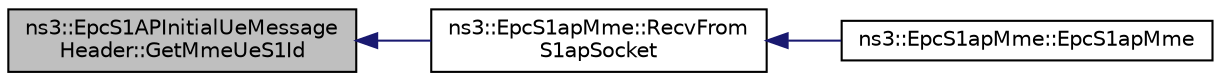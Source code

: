 digraph "ns3::EpcS1APInitialUeMessageHeader::GetMmeUeS1Id"
{
  edge [fontname="Helvetica",fontsize="10",labelfontname="Helvetica",labelfontsize="10"];
  node [fontname="Helvetica",fontsize="10",shape=record];
  rankdir="LR";
  Node1 [label="ns3::EpcS1APInitialUeMessage\lHeader::GetMmeUeS1Id",height=0.2,width=0.4,color="black", fillcolor="grey75", style="filled", fontcolor="black"];
  Node1 -> Node2 [dir="back",color="midnightblue",fontsize="10",style="solid"];
  Node2 [label="ns3::EpcS1apMme::RecvFrom\lS1apSocket",height=0.2,width=0.4,color="black", fillcolor="white", style="filled",URL="$d3/d9d/classns3_1_1EpcS1apMme.html#a453fdb57c550f0bbbf11a32658497d25"];
  Node2 -> Node3 [dir="back",color="midnightblue",fontsize="10",style="solid"];
  Node3 [label="ns3::EpcS1apMme::EpcS1apMme",height=0.2,width=0.4,color="black", fillcolor="white", style="filled",URL="$d3/d9d/classns3_1_1EpcS1apMme.html#aad79a5064c731d37eb48037d4d66fe13"];
}
